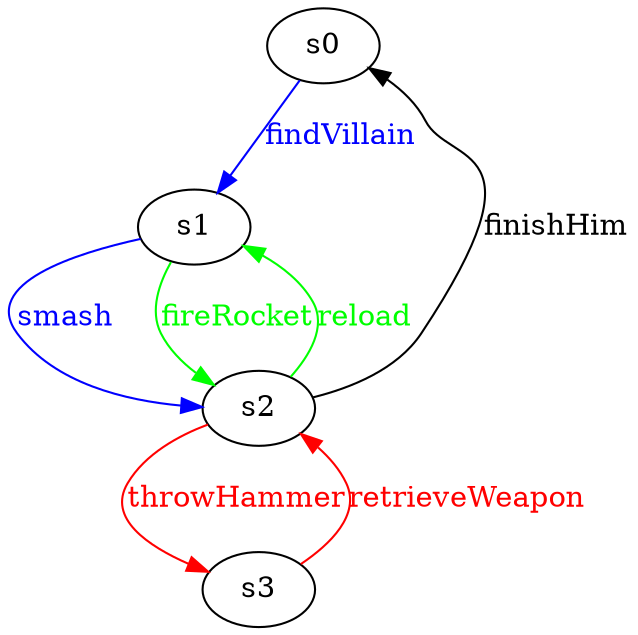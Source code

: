 digraph G {
  s0 [label="s0", color="#000000", fontcolor="#000000"];
  s1 [label="s1", color="#000000", fontcolor="#000000"];
  s2 [label="s2", color="#000000", fontcolor="#000000"];
  s3 [label="s3", color="#000000", fontcolor="#000000"];

  s0 -> s1 [label="findVillain", color="blue", fontcolor="blue"];
  s1 -> s2 [label="smash", color="blue", fontcolor="blue"];
  s1 -> s2 [label="fireRocket", color="green", fontcolor="green"];
  s2 -> s0 [label="finishHim", color="black", fontcolor="black"];
  s2 -> s1 [label="reload", color="green", fontcolor="green"];
  s2 -> s3 [label="throwHammer", color="red", fontcolor="red"];
  s3 -> s2 [label="retrieveWeapon", color="red", fontcolor="red"];
}

